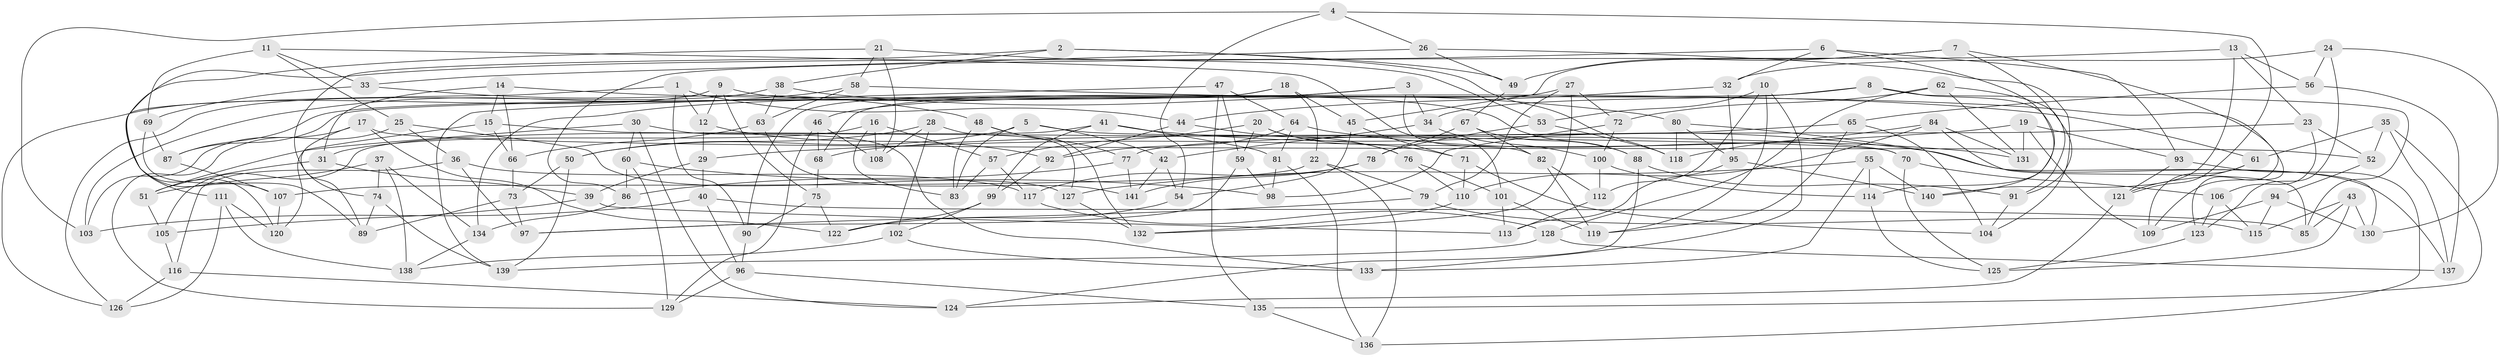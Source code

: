 // Generated by graph-tools (version 1.1) at 2025/50/03/09/25 03:50:57]
// undirected, 141 vertices, 282 edges
graph export_dot {
graph [start="1"]
  node [color=gray90,style=filled];
  1;
  2;
  3;
  4;
  5;
  6;
  7;
  8;
  9;
  10;
  11;
  12;
  13;
  14;
  15;
  16;
  17;
  18;
  19;
  20;
  21;
  22;
  23;
  24;
  25;
  26;
  27;
  28;
  29;
  30;
  31;
  32;
  33;
  34;
  35;
  36;
  37;
  38;
  39;
  40;
  41;
  42;
  43;
  44;
  45;
  46;
  47;
  48;
  49;
  50;
  51;
  52;
  53;
  54;
  55;
  56;
  57;
  58;
  59;
  60;
  61;
  62;
  63;
  64;
  65;
  66;
  67;
  68;
  69;
  70;
  71;
  72;
  73;
  74;
  75;
  76;
  77;
  78;
  79;
  80;
  81;
  82;
  83;
  84;
  85;
  86;
  87;
  88;
  89;
  90;
  91;
  92;
  93;
  94;
  95;
  96;
  97;
  98;
  99;
  100;
  101;
  102;
  103;
  104;
  105;
  106;
  107;
  108;
  109;
  110;
  111;
  112;
  113;
  114;
  115;
  116;
  117;
  118;
  119;
  120;
  121;
  122;
  123;
  124;
  125;
  126;
  127;
  128;
  129;
  130;
  131;
  132;
  133;
  134;
  135;
  136;
  137;
  138;
  139;
  140;
  141;
  1 -- 44;
  1 -- 12;
  1 -- 90;
  1 -- 111;
  2 -- 118;
  2 -- 38;
  2 -- 74;
  2 -- 49;
  3 -- 46;
  3 -- 134;
  3 -- 34;
  3 -- 82;
  4 -- 54;
  4 -- 103;
  4 -- 26;
  4 -- 121;
  5 -- 83;
  5 -- 50;
  5 -- 42;
  5 -- 70;
  6 -- 32;
  6 -- 114;
  6 -- 93;
  6 -- 120;
  7 -- 45;
  7 -- 49;
  7 -- 109;
  7 -- 91;
  8 -- 87;
  8 -- 140;
  8 -- 34;
  8 -- 85;
  9 -- 75;
  9 -- 88;
  9 -- 12;
  9 -- 126;
  10 -- 119;
  10 -- 133;
  10 -- 112;
  10 -- 53;
  11 -- 101;
  11 -- 25;
  11 -- 69;
  11 -- 33;
  12 -- 92;
  12 -- 29;
  13 -- 86;
  13 -- 140;
  13 -- 23;
  13 -- 56;
  14 -- 31;
  14 -- 66;
  14 -- 15;
  14 -- 61;
  15 -- 70;
  15 -- 120;
  15 -- 66;
  16 -- 83;
  16 -- 31;
  16 -- 108;
  16 -- 57;
  17 -- 52;
  17 -- 89;
  17 -- 122;
  17 -- 103;
  18 -- 87;
  18 -- 22;
  18 -- 45;
  18 -- 90;
  19 -- 29;
  19 -- 131;
  19 -- 93;
  19 -- 109;
  20 -- 59;
  20 -- 57;
  20 -- 71;
  20 -- 76;
  21 -- 108;
  21 -- 107;
  21 -- 53;
  21 -- 58;
  22 -- 79;
  22 -- 136;
  22 -- 107;
  23 -- 106;
  23 -- 77;
  23 -- 52;
  24 -- 32;
  24 -- 130;
  24 -- 56;
  24 -- 123;
  25 -- 36;
  25 -- 129;
  25 -- 127;
  26 -- 33;
  26 -- 49;
  26 -- 104;
  27 -- 72;
  27 -- 132;
  27 -- 68;
  27 -- 79;
  28 -- 108;
  28 -- 50;
  28 -- 127;
  28 -- 102;
  29 -- 39;
  29 -- 40;
  30 -- 51;
  30 -- 133;
  30 -- 124;
  30 -- 60;
  31 -- 39;
  31 -- 51;
  32 -- 44;
  32 -- 95;
  33 -- 48;
  33 -- 69;
  34 -- 100;
  34 -- 42;
  35 -- 61;
  35 -- 135;
  35 -- 52;
  35 -- 137;
  36 -- 116;
  36 -- 97;
  36 -- 117;
  37 -- 138;
  37 -- 74;
  37 -- 134;
  37 -- 51;
  38 -- 126;
  38 -- 80;
  38 -- 63;
  39 -- 113;
  39 -- 105;
  40 -- 103;
  40 -- 85;
  40 -- 96;
  41 -- 99;
  41 -- 105;
  41 -- 81;
  41 -- 137;
  42 -- 141;
  42 -- 54;
  43 -- 130;
  43 -- 125;
  43 -- 115;
  43 -- 85;
  44 -- 76;
  44 -- 92;
  45 -- 71;
  45 -- 54;
  46 -- 129;
  46 -- 68;
  46 -- 108;
  47 -- 139;
  47 -- 64;
  47 -- 59;
  47 -- 135;
  48 -- 83;
  48 -- 77;
  48 -- 132;
  49 -- 67;
  50 -- 139;
  50 -- 73;
  51 -- 105;
  52 -- 94;
  53 -- 78;
  53 -- 118;
  54 -- 122;
  55 -- 127;
  55 -- 114;
  55 -- 140;
  55 -- 133;
  56 -- 137;
  56 -- 65;
  57 -- 83;
  57 -- 117;
  58 -- 123;
  58 -- 103;
  58 -- 63;
  59 -- 97;
  59 -- 98;
  60 -- 129;
  60 -- 98;
  60 -- 86;
  61 -- 121;
  61 -- 109;
  62 -- 131;
  62 -- 72;
  62 -- 91;
  62 -- 128;
  63 -- 141;
  63 -- 66;
  64 -- 131;
  64 -- 92;
  64 -- 81;
  65 -- 68;
  65 -- 104;
  65 -- 119;
  66 -- 73;
  67 -- 78;
  67 -- 82;
  67 -- 88;
  68 -- 75;
  69 -- 89;
  69 -- 87;
  70 -- 125;
  70 -- 106;
  71 -- 110;
  71 -- 104;
  72 -- 98;
  72 -- 100;
  73 -- 97;
  73 -- 89;
  74 -- 89;
  74 -- 139;
  75 -- 122;
  75 -- 90;
  76 -- 110;
  76 -- 101;
  77 -- 141;
  77 -- 86;
  78 -- 117;
  78 -- 141;
  79 -- 97;
  79 -- 115;
  80 -- 95;
  80 -- 130;
  80 -- 118;
  81 -- 98;
  81 -- 136;
  82 -- 112;
  82 -- 119;
  84 -- 85;
  84 -- 131;
  84 -- 110;
  84 -- 118;
  86 -- 134;
  87 -- 107;
  88 -- 91;
  88 -- 124;
  90 -- 96;
  91 -- 104;
  92 -- 99;
  93 -- 136;
  93 -- 121;
  94 -- 115;
  94 -- 109;
  94 -- 130;
  95 -- 140;
  95 -- 113;
  96 -- 129;
  96 -- 135;
  99 -- 102;
  99 -- 122;
  100 -- 114;
  100 -- 112;
  101 -- 119;
  101 -- 113;
  102 -- 138;
  102 -- 133;
  105 -- 116;
  106 -- 123;
  106 -- 115;
  107 -- 120;
  110 -- 132;
  111 -- 138;
  111 -- 126;
  111 -- 120;
  112 -- 113;
  114 -- 125;
  116 -- 126;
  116 -- 124;
  117 -- 128;
  121 -- 124;
  123 -- 125;
  127 -- 132;
  128 -- 137;
  128 -- 139;
  134 -- 138;
  135 -- 136;
}
